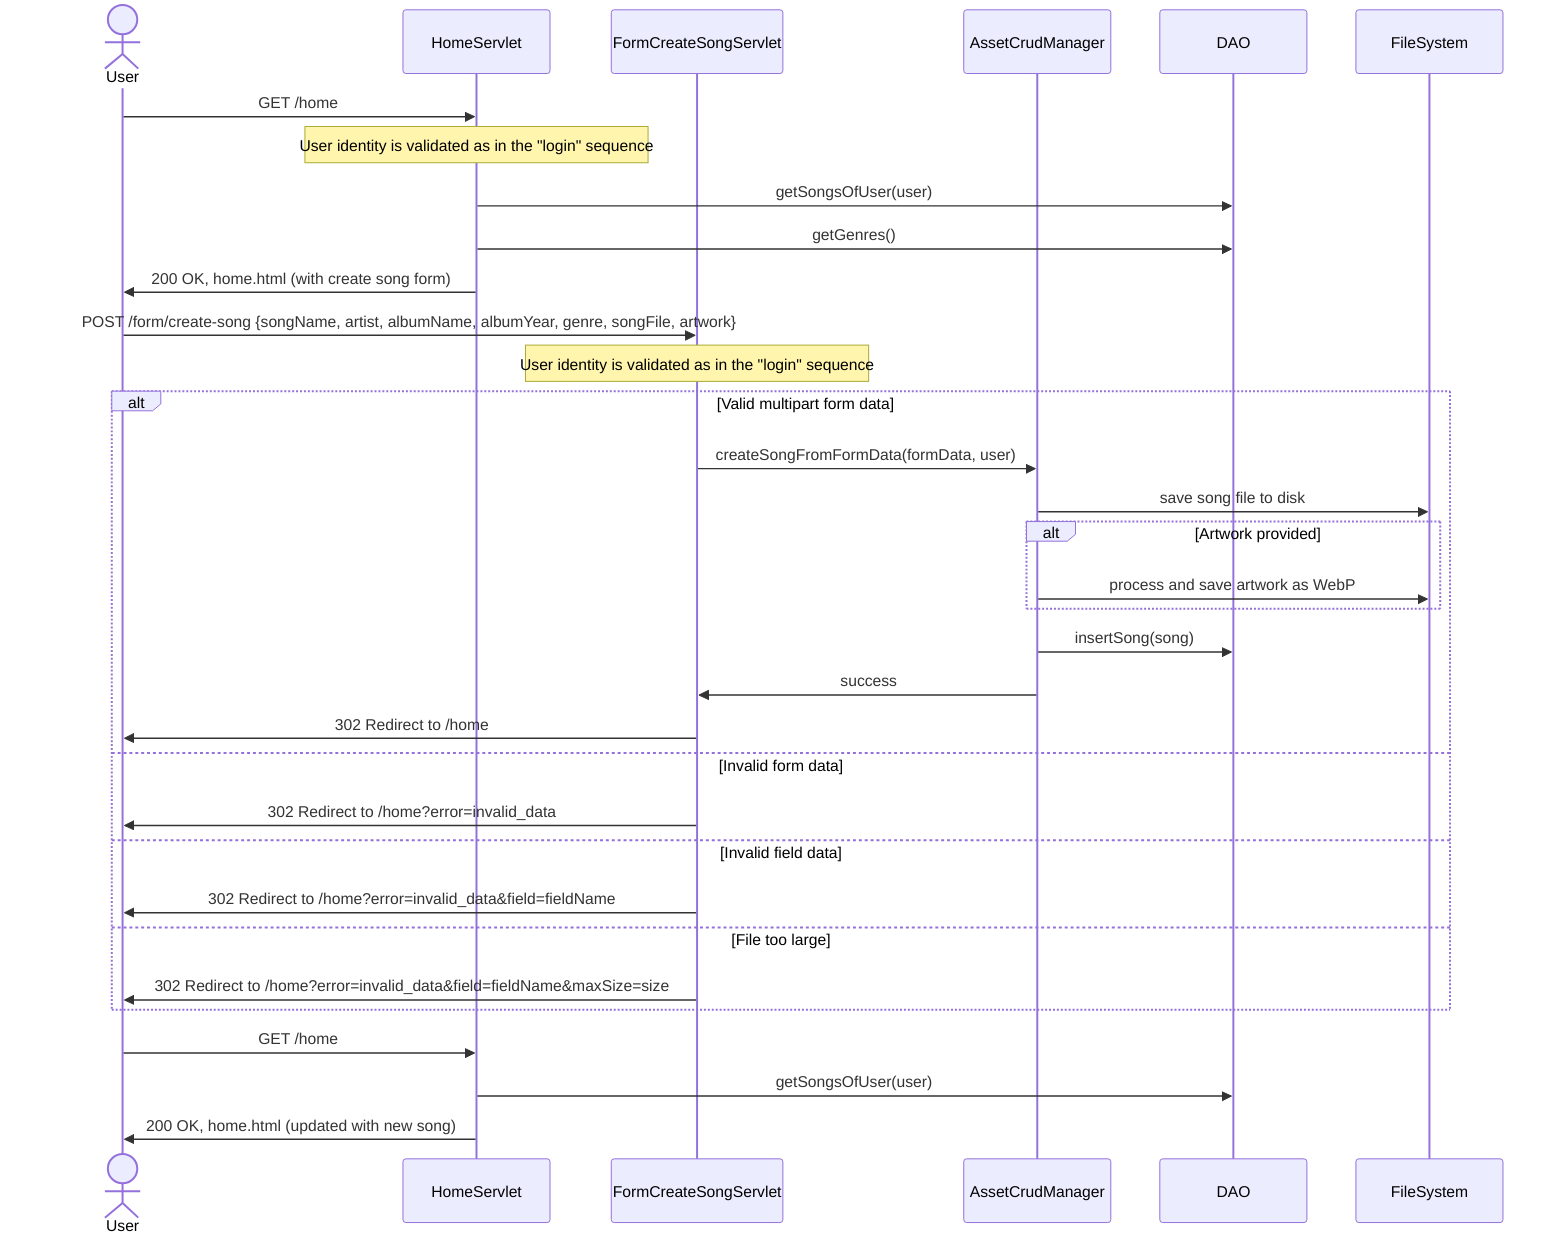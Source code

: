 sequenceDiagram
    actor User
    participant HomeServlet
    participant FormCreateSongServlet
    participant AssetCrudManager
    participant DAO
    participant FileSystem
    User->>HomeServlet: GET /home
    note over HomeServlet: User identity is validated as in the "login" sequence
    HomeServlet->>DAO: getSongsOfUser(user)
    HomeServlet->>DAO: getGenres()
    HomeServlet->>User: 200 OK, home.html (with create song form)
    User->>FormCreateSongServlet: POST /form/create-song {songName, artist, albumName, albumYear, genre, songFile, artwork}
    note over FormCreateSongServlet: User identity is validated as in the "login" sequence
    alt Valid multipart form data
        FormCreateSongServlet->>AssetCrudManager: createSongFromFormData(formData, user)
        AssetCrudManager->>FileSystem: save song file to disk
        alt Artwork provided
            AssetCrudManager->>FileSystem: process and save artwork as WebP
        end
        AssetCrudManager->>DAO: insertSong(song)
        AssetCrudManager->>FormCreateSongServlet: success
        FormCreateSongServlet->>User: 302 Redirect to /home
    else Invalid form data
        FormCreateSongServlet->>User: 302 Redirect to /home?error=invalid_data
    else Invalid field data
        FormCreateSongServlet->>User: 302 Redirect to /home?error=invalid_data&field=fieldName
    else File too large
        FormCreateSongServlet->>User: 302 Redirect to /home?error=invalid_data&field=fieldName&maxSize=size
    end
    User->>HomeServlet: GET /home
    HomeServlet->>DAO: getSongsOfUser(user)
    HomeServlet->>User: 200 OK, home.html (updated with new song)